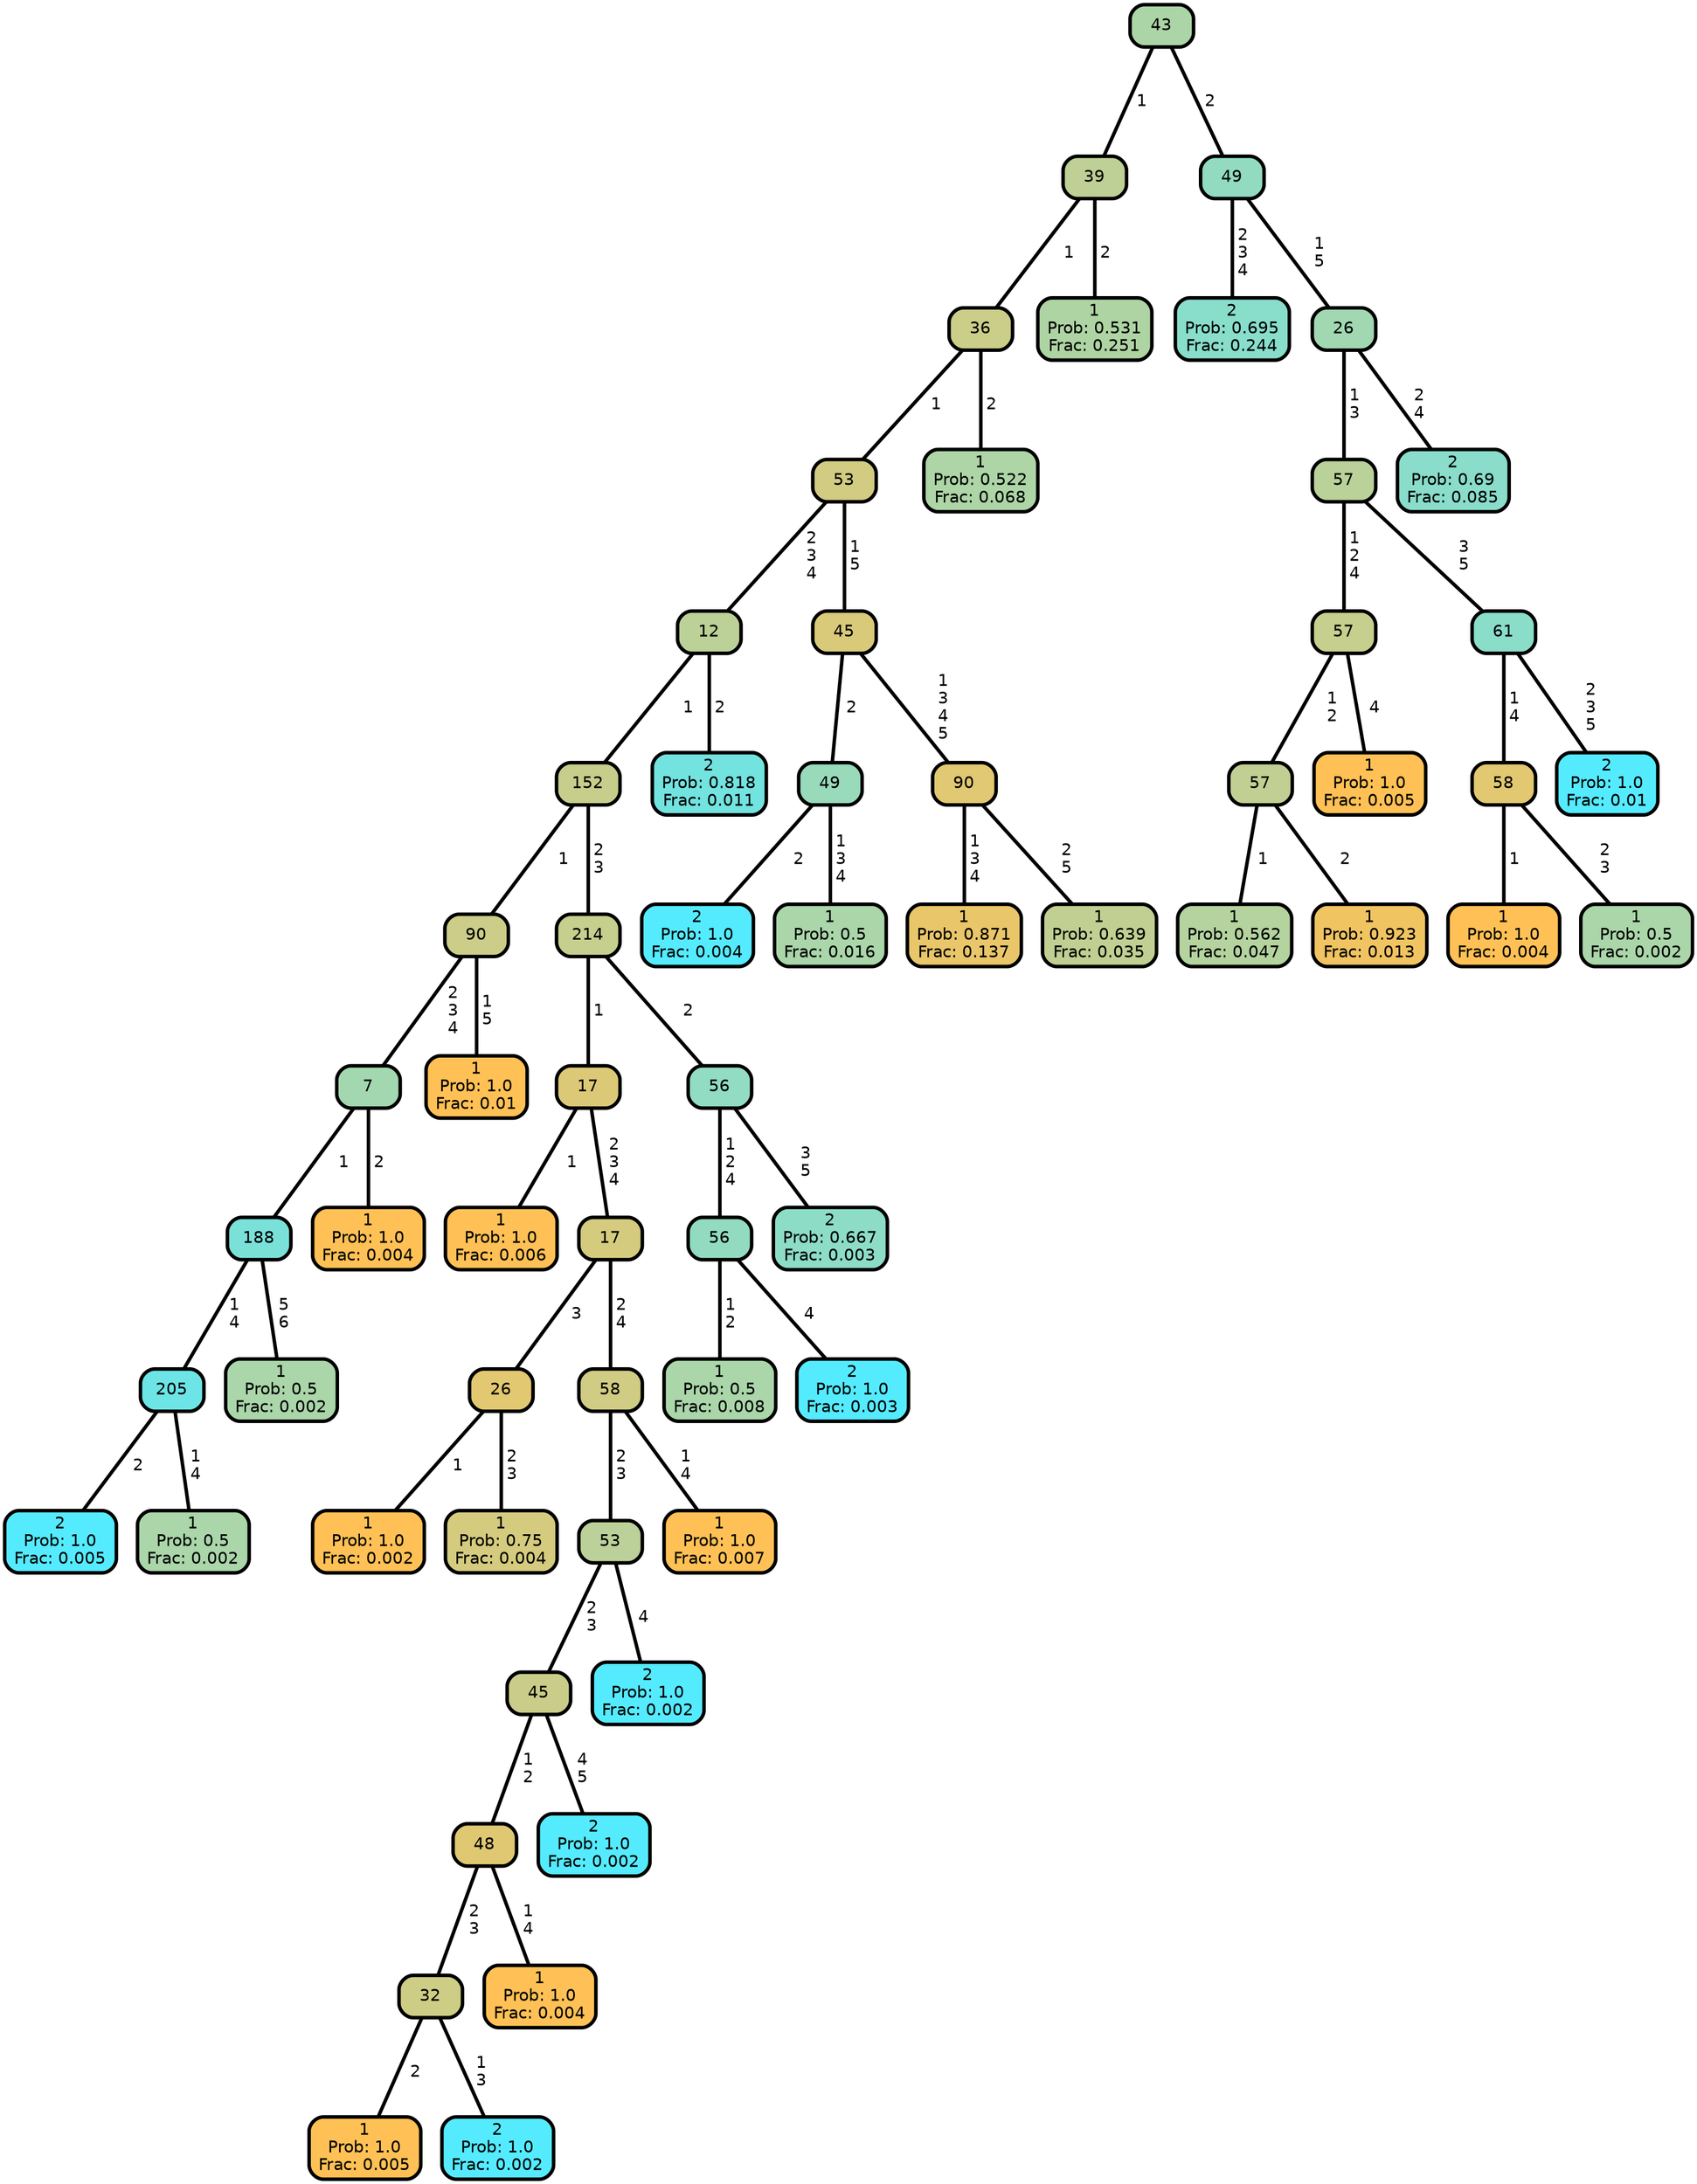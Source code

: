 graph Tree {
node [shape=box, style="filled, rounded",color="black",penwidth="3",fontcolor="black",                 fontname=helvetica] ;
graph [ranksep="0 equally", splines=straight,                 bgcolor=transparent, dpi=200] ;
edge [fontname=helvetica, color=black] ;
0 [label="2
Prob: 1.0
Frac: 0.005", fillcolor="#55ebff"] ;
1 [label="205", fillcolor="#6de5e6"] ;
2 [label="1
Prob: 0.5
Frac: 0.002", fillcolor="#aad6aa"] ;
3 [label="188", fillcolor="#7ae1d9"] ;
4 [label="1
Prob: 0.5
Frac: 0.002", fillcolor="#aad6aa"] ;
5 [label="7", fillcolor="#a3d7b0"] ;
6 [label="1
Prob: 1.0
Frac: 0.004", fillcolor="#ffc155"] ;
7 [label="90", fillcolor="#cbcd88"] ;
8 [label="1
Prob: 1.0
Frac: 0.01", fillcolor="#ffc155"] ;
9 [label="152", fillcolor="#c7ce8c"] ;
10 [label="1
Prob: 1.0
Frac: 0.006", fillcolor="#ffc155"] ;
11 [label="17", fillcolor="#dcc978"] ;
12 [label="1
Prob: 1.0
Frac: 0.002", fillcolor="#ffc155"] ;
13 [label="26", fillcolor="#e2c871"] ;
14 [label="1
Prob: 0.75
Frac: 0.004", fillcolor="#d4cb7f"] ;
15 [label="17", fillcolor="#d4cb7f"] ;
16 [label="1
Prob: 1.0
Frac: 0.005", fillcolor="#ffc155"] ;
17 [label="32", fillcolor="#cecd85"] ;
18 [label="2
Prob: 1.0
Frac: 0.002", fillcolor="#55ebff"] ;
19 [label="48", fillcolor="#e0c873"] ;
20 [label="1
Prob: 1.0
Frac: 0.004", fillcolor="#ffc155"] ;
21 [label="45", fillcolor="#cacd89"] ;
22 [label="2
Prob: 1.0
Frac: 0.002", fillcolor="#55ebff"] ;
23 [label="53", fillcolor="#bbd199"] ;
24 [label="2
Prob: 1.0
Frac: 0.002", fillcolor="#55ebff"] ;
25 [label="58", fillcolor="#d0cc83"] ;
26 [label="1
Prob: 1.0
Frac: 0.007", fillcolor="#ffc155"] ;
27 [label="214", fillcolor="#c6cf8d"] ;
28 [label="1
Prob: 0.5
Frac: 0.008", fillcolor="#aad6aa"] ;
29 [label="56", fillcolor="#92dbc1"] ;
30 [label="2
Prob: 1.0
Frac: 0.003", fillcolor="#55ebff"] ;
31 [label="56", fillcolor="#91dcc2"] ;
32 [label="2
Prob: 0.667
Frac: 0.003", fillcolor="#8dddc6"] ;
33 [label="12", fillcolor="#bcd197"] ;
34 [label="2
Prob: 0.818
Frac: 0.011", fillcolor="#73e3e0"] ;
35 [label="53", fillcolor="#d1cc82"] ;
36 [label="2
Prob: 1.0
Frac: 0.004", fillcolor="#55ebff"] ;
37 [label="49", fillcolor="#99dabb"] ;
38 [label="1
Prob: 0.5
Frac: 0.016", fillcolor="#aad6aa"] ;
39 [label="45", fillcolor="#d9ca7a"] ;
40 [label="1
Prob: 0.871
Frac: 0.137", fillcolor="#e9c66a"] ;
41 [label="90", fillcolor="#e1c872"] ;
42 [label="1
Prob: 0.639
Frac: 0.035", fillcolor="#c1d092"] ;
43 [label="36", fillcolor="#cace89"] ;
44 [label="1
Prob: 0.522
Frac: 0.068", fillcolor="#add5a6"] ;
45 [label="39", fillcolor="#bed095"] ;
46 [label="1
Prob: 0.531
Frac: 0.251", fillcolor="#afd4a4"] ;
47 [label="43", fillcolor="#acd5a7"] ;
48 [label="2
Prob: 0.695
Frac: 0.244", fillcolor="#88decb"] ;
49 [label="49", fillcolor="#92dbc1"] ;
50 [label="1
Prob: 0.562
Frac: 0.047", fillcolor="#b4d39f"] ;
51 [label="57", fillcolor="#c1d092"] ;
52 [label="1
Prob: 0.923
Frac: 0.013", fillcolor="#f1c462"] ;
53 [label="57", fillcolor="#c6cf8d"] ;
54 [label="1
Prob: 1.0
Frac: 0.005", fillcolor="#ffc155"] ;
55 [label="57", fillcolor="#bad199"] ;
56 [label="1
Prob: 1.0
Frac: 0.004", fillcolor="#ffc155"] ;
57 [label="58", fillcolor="#e2c871"] ;
58 [label="1
Prob: 0.5
Frac: 0.002", fillcolor="#aad6aa"] ;
59 [label="61", fillcolor="#8addc9"] ;
60 [label="2
Prob: 1.0
Frac: 0.01", fillcolor="#55ebff"] ;
61 [label="26", fillcolor="#a1d8b2"] ;
62 [label="2
Prob: 0.69
Frac: 0.085", fillcolor="#89ddca"] ;
1 -- 0 [label=" 2",penwidth=3] ;
1 -- 2 [label=" 1\n 4",penwidth=3] ;
3 -- 1 [label=" 1\n 4",penwidth=3] ;
3 -- 4 [label=" 5\n 6",penwidth=3] ;
5 -- 3 [label=" 1",penwidth=3] ;
5 -- 6 [label=" 2",penwidth=3] ;
7 -- 5 [label=" 2\n 3\n 4",penwidth=3] ;
7 -- 8 [label=" 1\n 5",penwidth=3] ;
9 -- 7 [label=" 1",penwidth=3] ;
9 -- 27 [label=" 2\n 3",penwidth=3] ;
11 -- 10 [label=" 1",penwidth=3] ;
11 -- 15 [label=" 2\n 3\n 4",penwidth=3] ;
13 -- 12 [label=" 1",penwidth=3] ;
13 -- 14 [label=" 2\n 3",penwidth=3] ;
15 -- 13 [label=" 3",penwidth=3] ;
15 -- 25 [label=" 2\n 4",penwidth=3] ;
17 -- 16 [label=" 2",penwidth=3] ;
17 -- 18 [label=" 1\n 3",penwidth=3] ;
19 -- 17 [label=" 2\n 3",penwidth=3] ;
19 -- 20 [label=" 1\n 4",penwidth=3] ;
21 -- 19 [label=" 1\n 2",penwidth=3] ;
21 -- 22 [label=" 4\n 5",penwidth=3] ;
23 -- 21 [label=" 2\n 3",penwidth=3] ;
23 -- 24 [label=" 4",penwidth=3] ;
25 -- 23 [label=" 2\n 3",penwidth=3] ;
25 -- 26 [label=" 1\n 4",penwidth=3] ;
27 -- 11 [label=" 1",penwidth=3] ;
27 -- 31 [label=" 2",penwidth=3] ;
29 -- 28 [label=" 1\n 2",penwidth=3] ;
29 -- 30 [label=" 4",penwidth=3] ;
31 -- 29 [label=" 1\n 2\n 4",penwidth=3] ;
31 -- 32 [label=" 3\n 5",penwidth=3] ;
33 -- 9 [label=" 1",penwidth=3] ;
33 -- 34 [label=" 2",penwidth=3] ;
35 -- 33 [label=" 2\n 3\n 4",penwidth=3] ;
35 -- 39 [label=" 1\n 5",penwidth=3] ;
37 -- 36 [label=" 2",penwidth=3] ;
37 -- 38 [label=" 1\n 3\n 4",penwidth=3] ;
39 -- 37 [label=" 2",penwidth=3] ;
39 -- 41 [label=" 1\n 3\n 4\n 5",penwidth=3] ;
41 -- 40 [label=" 1\n 3\n 4",penwidth=3] ;
41 -- 42 [label=" 2\n 5",penwidth=3] ;
43 -- 35 [label=" 1",penwidth=3] ;
43 -- 44 [label=" 2",penwidth=3] ;
45 -- 43 [label=" 1",penwidth=3] ;
45 -- 46 [label=" 2",penwidth=3] ;
47 -- 45 [label=" 1",penwidth=3] ;
47 -- 49 [label=" 2",penwidth=3] ;
49 -- 48 [label=" 2\n 3\n 4",penwidth=3] ;
49 -- 61 [label=" 1\n 5",penwidth=3] ;
51 -- 50 [label=" 1",penwidth=3] ;
51 -- 52 [label=" 2",penwidth=3] ;
53 -- 51 [label=" 1\n 2",penwidth=3] ;
53 -- 54 [label=" 4",penwidth=3] ;
55 -- 53 [label=" 1\n 2\n 4",penwidth=3] ;
55 -- 59 [label=" 3\n 5",penwidth=3] ;
57 -- 56 [label=" 1",penwidth=3] ;
57 -- 58 [label=" 2\n 3",penwidth=3] ;
59 -- 57 [label=" 1\n 4",penwidth=3] ;
59 -- 60 [label=" 2\n 3\n 5",penwidth=3] ;
61 -- 55 [label=" 1\n 3",penwidth=3] ;
61 -- 62 [label=" 2\n 4",penwidth=3] ;
{rank = same;}}